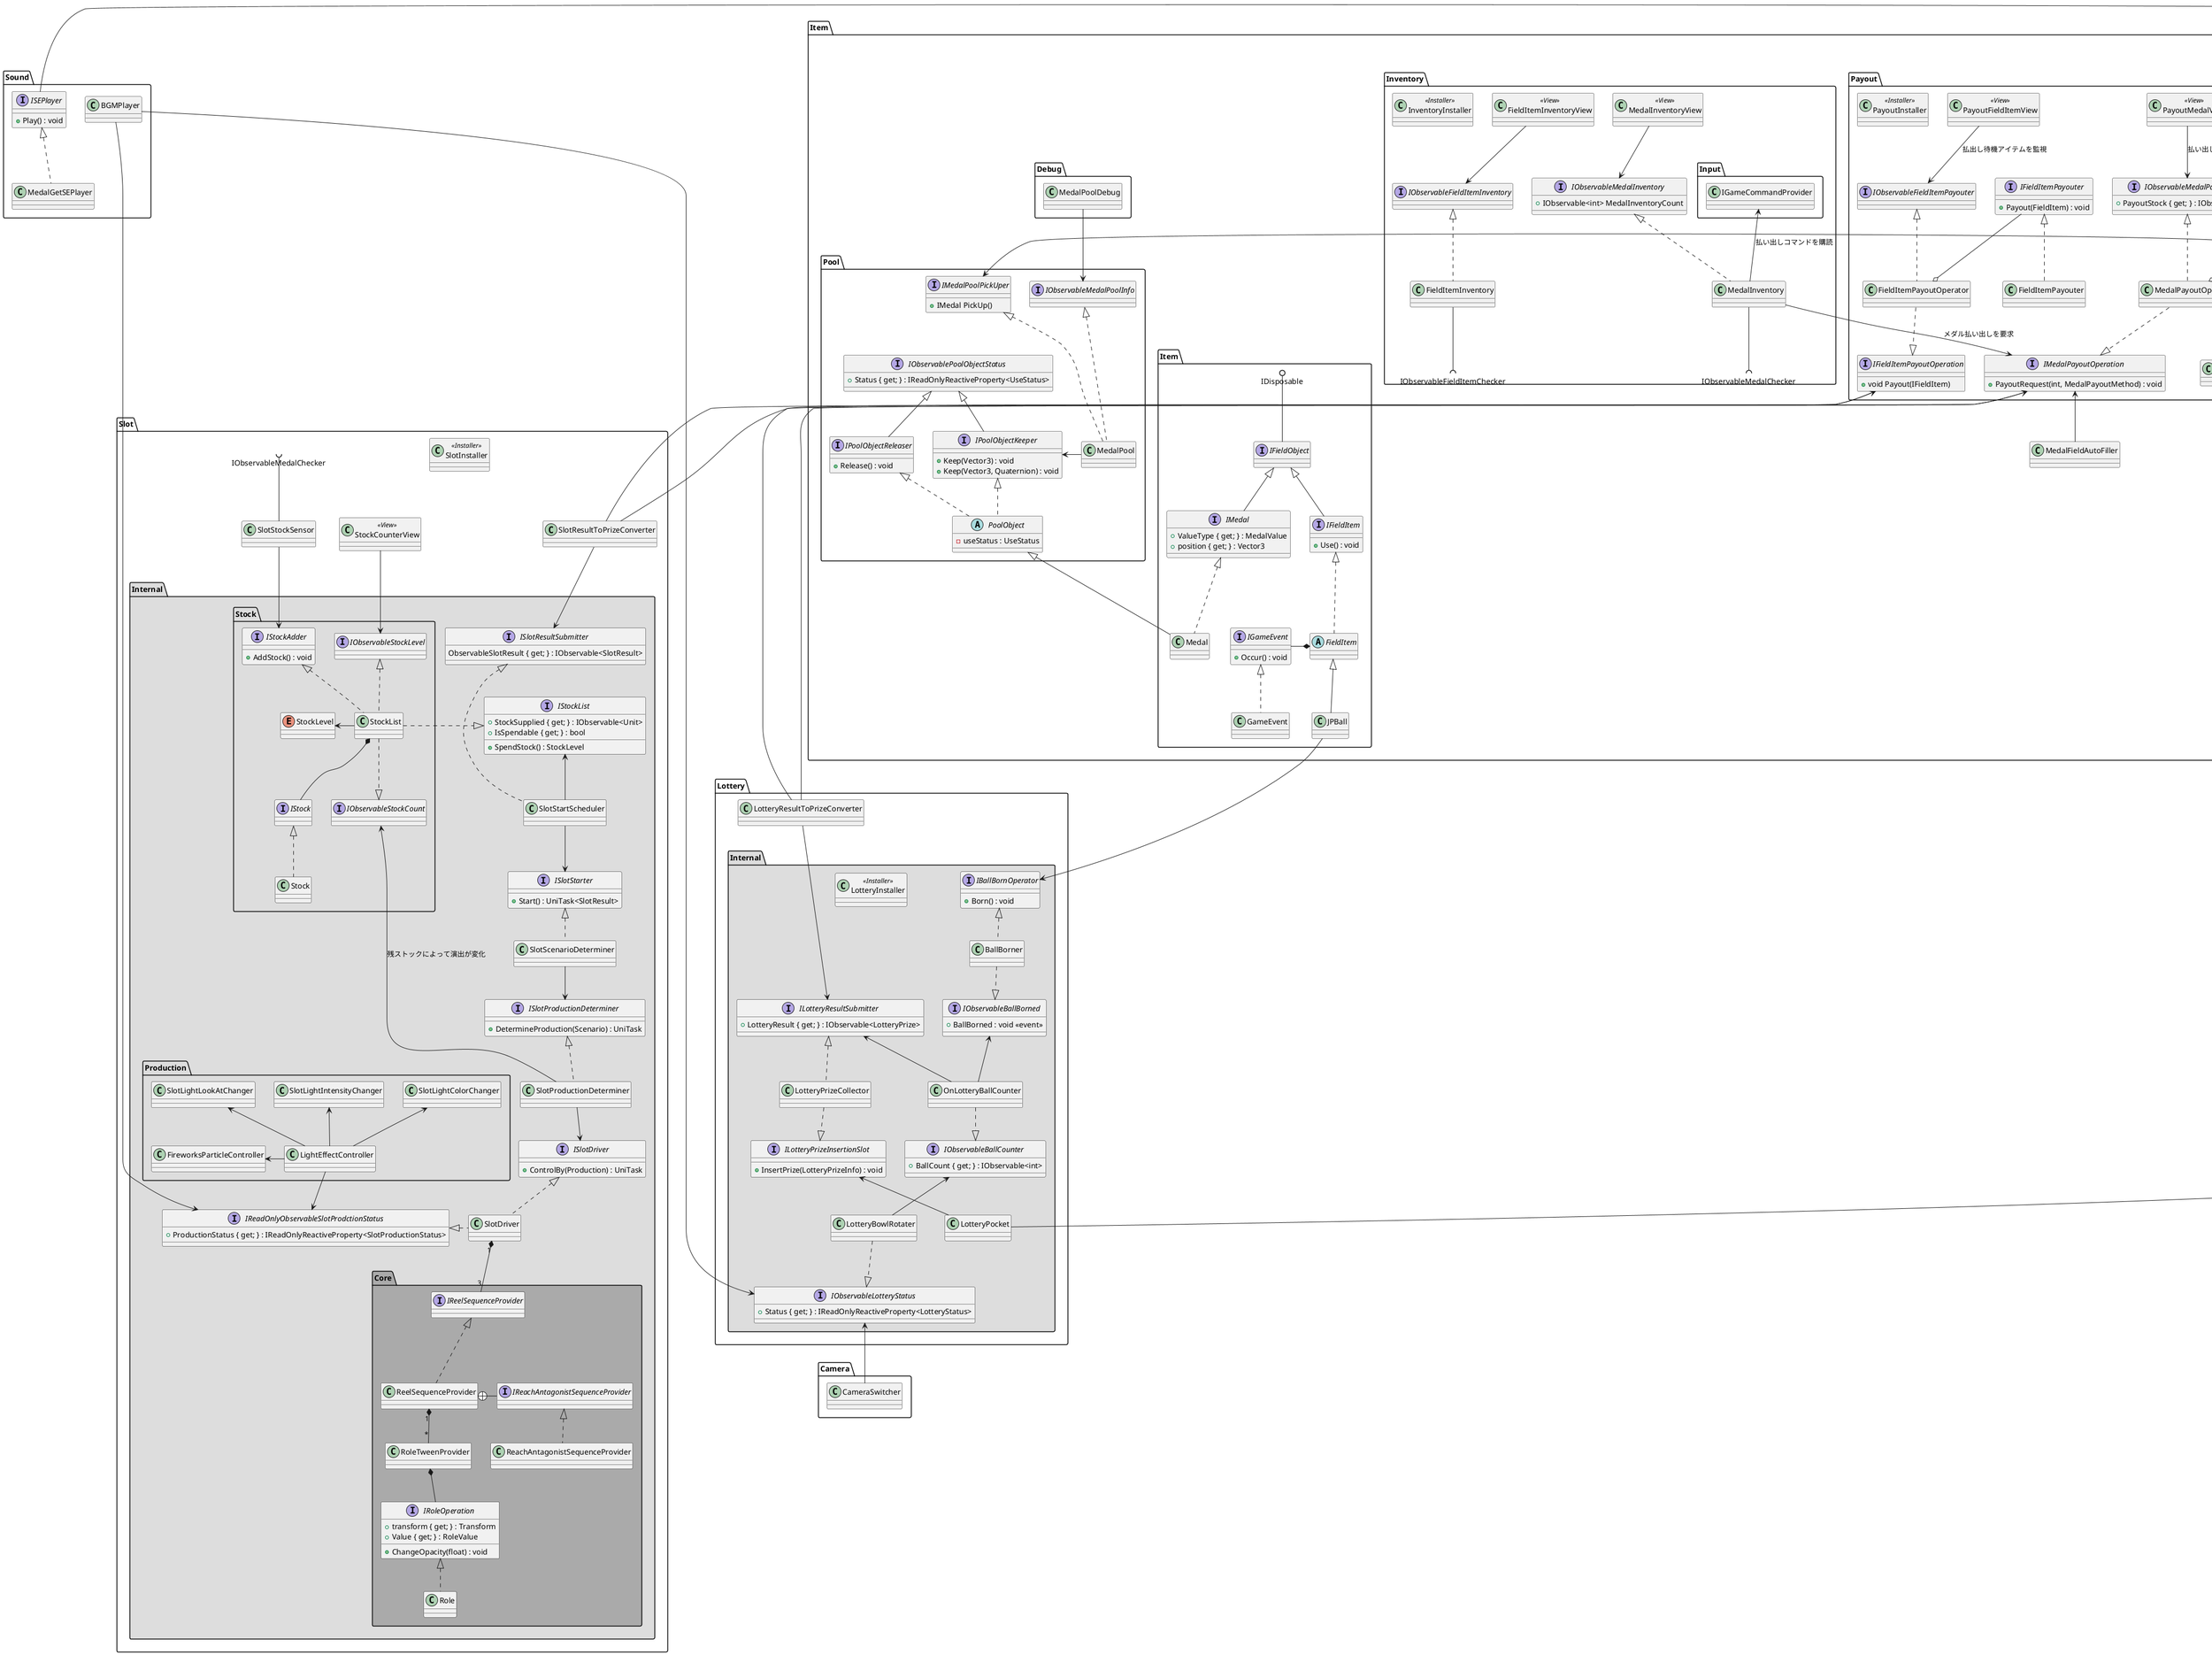 @startuml MedalPusher

namespace Case{
    class PusherMover
}

namespace Item{
    namespace Item{
        interface IFieldItem{
            +Use() : void
        }
        abstract FieldItem
        interface IGameEvent{
            +Occur() : void
        }
        class GameEvent
        IFieldItem <|.. FieldItem
        IGameEvent <|.. GameEvent
        IGameEvent -* FieldItem

        FieldItem <|-- JPBall

        interface IMedal{
            +ValueType { get; } : MedalValue
            +position { get; } : Vector3
        }
        class Medal
        IMedal <|.. Medal

        interface IFieldObject
        IDisposable ()-- IFieldObject
        IFieldObject <|-- IMedal
        IFieldObject <|-- IFieldItem
    }

    namespace Pool{
        interface IPoolObjectReleaser{
            +Release() : void
        }
        interface IPoolObjectKeeper{
            +Keep(Vector3) : void
            +Keep(Vector3, Quaternion) : void
        }
        interface IObservablePoolObjectStatus{
            +Status { get; } : IReadOnlyReactiveProperty<UseStatus>
        }
        abstract PoolObject{
            -useStatus : UseStatus
        }
        
        IObservablePoolObjectStatus <|-- IPoolObjectReleaser
        IObservablePoolObjectStatus <|-- IPoolObjectKeeper
        IPoolObjectReleaser <|.. PoolObject
        IPoolObjectKeeper <|.. PoolObject

        PoolObject <|-- Item.Item.Medal
       

        interface IMedalPoolPickUper{
            +IMedal PickUp()
        }
        interface IObservableMedalPoolInfo
        class MedalPool

        IMedalPoolPickUper <|... MedalPool
        IObservableMedalPoolInfo <|... MedalPool

        IPoolObjectKeeper <- MedalPool
    }
    
    namespace Checker{
        namespace Base #DDDDDD{
            interface IObservableItemChecker<TItem>{
                +Checked { get; } : IObservable<TItem>
            }
            abstract CheckerBase<TItem>{
                #isDisposeOnChecked : bool
                #{abstract}DetectTag { get; } : string
            }
            IObservableItemChecker <|.. CheckerBase
        }

        class MedalChecker
        class FieldItemChecker
        Item.Checker.Base.CheckerBase <|-- MedalChecker
        Item.Checker.Base.CheckerBase <|-- FieldItemChecker
    }
    
    namespace Payout{
        interface IMedalPayoutOperation{
            +PayoutRequest(int, MedalPayoutMethod) : void
        }
        interface IObservableMedalPayoutStock{
            +PayoutStock { get; } : IObservable<int>
        }
        class MedalPayoutOperator
        MedalPayoutOperator ..|> IMedalPayoutOperation
        IObservableMedalPayoutStock <|.. MedalPayoutOperator
        IMedalPayouter --o MedalPayoutOperator

        interface IMedalPayouter{
            +AddPayoutStock(int) : void
            +PayoutStock { get; } : IObservable<int>
        }
        abstract MedalPayouter
        class NormalMedalPayouter
        class ShowerMedalPayouter
        IMedalPayouter <|.. MedalPayouter
        MedalPayouter <|-- NormalMedalPayouter
        MedalPayouter <|-- ShowerMedalPayouter
        MedalPayouter -> Item.Pool.IMedalPoolPickUper

        interface IFieldItemPayouter{
            +Payout(FieldItem) : void
        }
        class FieldItemPayouter
        IFieldItemPayouter <|.. FieldItemPayouter


        interface IObservableFieldItemPayouter{
        }
        interface IFieldItemPayoutOperation{
            +void Payout(IFieldItem)
        }

        class FieldItemPayoutOperator
        FieldItemPayoutOperator ..|> IFieldItemPayoutOperation
        IObservableFieldItemPayouter <|.. FieldItemPayoutOperator
        IFieldItemPayouter --o FieldItemPayoutOperator

        class PayoutMedalView<<View>>
        class PayoutFieldItemView<<View>>
        PayoutMedalView --> IObservableMedalPayoutStock : 払い出しメダル数を監視
        PayoutFieldItemView --> IObservableFieldItemPayouter : 払出し待機アイテムを監視



        class PayoutInstaller<<Installer>>
    }

    'ゲーム開始時のメダル充填
    Item.Payout.IMedalPayoutOperation <-- MedalFieldAutoFiller
    
    namespace Inventory{
        interface IObservableMedalInventory{
            +IObservable<int> MedalInventoryCount
        }
        class MedalInventory
        IObservableMedalInventory <|.. MedalInventory

        interface IObservableFieldItemInventory
        class FieldItemInventory
        IObservableFieldItemInventory <|.. FieldItemInventory

        MedalInventory --(( IObservableMedalChecker
        FieldItemInventory --(( IObservableFieldItemChecker
        Input.IGameCommandProvider <-- MedalInventory : 払い出しコマンドを購読

        class MedalInventoryView<<View>>
        MedalInventoryView --> IObservableMedalInventory
        class FieldItemInventoryView<<View>>
        FieldItemInventoryView --> IObservableFieldItemInventory

        MedalInventory --> Item.Payout.IMedalPayoutOperation : メダル払い出しを要求

        class InventoryInstaller<<Installer>>
    }
}

namespace UnityEngine{
    class Input<<static>>
}

namespace Input #DDDDDD{
    class InputInstaller<<Installer>>

    enum GameCommand
    
    interface IGameCommandProvider{
        +IObservable<GameCommand> InputedCommand { get; }
    }
    class GameCommandProvider
    IGameCommandProvider <|.. GameCommandProvider

    interface IInputProvider
    class UserInputProvider
    IInputProvider <|.. UserInputProvider
    UserInputProvider --> UnityEngine.Input
    GameCommandProvider --> IInputProvider

    interface IKeyConfig
    abstract KeyConfig
    class DefaultKeyConfig

    IKeyConfig <|.. KeyConfig
    KeyConfig <|-up- DefaultKeyConfig
    GameCommand <- KeyConfig

    class KeyConfigProvider<<static>>
    KeyConfigProvider --+ IKeyConfig
    GameCommandProvider -> KeyConfigProvider

    
    
}


namespace Slot {
    class SlotInstaller <<Installer>>

    namespace Internal #DDDDDD{
        namespace Stock{
            interface IStockAdder{
                +AddStock() : void
            }
            IStockAdder <|.. StockList

            interface IObservableStockLevel{

            }
            IObservableStockLevel <|.. StockList

            interface IObservableStockCount
            StockList ..|> IObservableStockCount

            enum StockLevel
            StockList -left> StockLevel

            class StockList

            interface IStock
            class Stock
            IStock <|.. Stock

            StockList *-- IStock
        }
        interface IStockList{
            +StockSupplied { get; } : IObservable<Unit>
            +IsSpendable { get; } : bool
            +SpendStock() : StockLevel
        }
        Slot.Internal.Stock.StockList .|> IStockList
        interface ISlotResultSubmitter{
            ObservableSlotResult { get; } : IObservable<SlotResult>
        }
        class SlotStartScheduler 
        IStockList <-- SlotStartScheduler
        SlotStartScheduler -->  ISlotStarter
        ISlotResultSubmitter <|... SlotStartScheduler

        interface ISlotStarter{
            +Start() : UniTask<SlotResult>
        }
        class SlotScenarioDeterminer 
        ISlotStarter <|.. SlotScenarioDeterminer
        SlotScenarioDeterminer --> ISlotProductionDeterminer

        interface ISlotProductionDeterminer{
            +DetermineProduction(Scenario) : UniTask
        }
        class SlotProductionDeterminer 
        ISlotProductionDeterminer <|.. SlotProductionDeterminer
        SlotProductionDeterminer --> ISlotDriver
        Slot.Internal.Stock.IObservableStockCount <-- SlotProductionDeterminer : 残ストックによって演出が変化

        interface ISlotDriver{
            +ControlBy(Production) : UniTask
        }
        interface IReadOnlyObservableSlotProdctionStatus{
            +ProductionStatus { get; } : IReadOnlyReactiveProperty<SlotProductionStatus>
        }
        class SlotDriver 
        ISlotDriver <|.. SlotDriver
        IReadOnlyObservableSlotProdctionStatus <|. SlotDriver

        namespace Core #AAAAAA{
            class ReelSequenceProvider
            interface IReelSequenceProvider
            IReelSequenceProvider <|.. ReelSequenceProvider
            Slot.Internal.SlotDriver "1"*--"3" IReelSequenceProvider

            class RoleTweenProvider
            ReelSequenceProvider "1"*--"*" RoleTweenProvider
            RoleTweenProvider *-- IRoleOperation

            interface IReachAntagonistSequenceProvider
            class ReachAntagonistSequenceProvider
            IReachAntagonistSequenceProvider <|.. ReachAntagonistSequenceProvider

            ReelSequenceProvider +- IReachAntagonistSequenceProvider

            interface IRoleOperation{
                +transform { get; } : Transform
                +Value { get; } : RoleValue
                +ChangeOpacity(float) : void
            }
            class Role
            IRoleOperation <|.. Role
        }

        namespace Production{
            
            class LightEffectController
            LightEffectController --> Slot.Internal.IReadOnlyObservableSlotProdctionStatus

            class SlotLightColorChanger
            class SlotLightIntensityChanger
            class SlotLightLookAtChanger
            class FireworksParticleController

            SlotLightColorChanger <-- LightEffectController
            SlotLightIntensityChanger <-- LightEffectController
            SlotLightLookAtChanger <-- LightEffectController
            FireworksParticleController <- LightEffectController
        }
    }

    ' namespace Interface{
        class StockCounterView<<View>>
        StockCounterView --> Slot.Internal.Stock.IObservableStockLevel

        class SlotResultToPrizeConverter 
        SlotResultToPrizeConverter --> Slot.Internal.ISlotResultSubmitter
        Item.Payout.IFieldItemPayoutOperation <- SlotResultToPrizeConverter
        Item.Payout.IMedalPayoutOperation <--- SlotResultToPrizeConverter

        class SlotStockSensor 
        SlotStockSensor --> Slot.Internal.Stock.IStockAdder
        IObservableMedalChecker ))-- SlotStockSensor
    ' }
}


namespace Lottery{
    namespace Internal #DDDDDD{
        interface IObservableLotteryStatus{
            +Status { get; } : IReadOnlyReactiveProperty<LotteryStatus>
        }
        class LotteryBowlRotater
        LotteryBowlRotater ..|> IObservableLotteryStatus

        class LotteryPocket
        Item.Checker.Base.CheckerBase <|--left- LotteryPocket

        interface ILotteryResultSubmitter{
            +LotteryResult { get; } : IObservable<LotteryPrize>
        }
        interface ILotteryPrizeInsertionSlot{
            +InsertPrize(LotteryPrizeInfo) : void
        }
        class LotteryPrizeCollector
        LotteryPrizeCollector ..|> ILotteryPrizeInsertionSlot
        ILotteryResultSubmitter <|.. LotteryPrizeCollector

        ILotteryPrizeInsertionSlot <-- LotteryPocket

        interface IBallBornOperator{
            +Born() : void
        }
        interface IObservableBallBorned{
            +BallBorned : void <<event>>
        }
        class BallBorner
        IBallBornOperator <|.. BallBorner
        BallBorner ..|> IObservableBallBorned
        Item.Item.JPBall -----> IBallBornOperator

        interface IObservableBallCounter{
            +BallCount { get; } : IObservable<int>
        }
        class OnLotteryBallCounter
        OnLotteryBallCounter ..|> IObservableBallCounter
        IObservableBallBorned <-- OnLotteryBallCounter
        IObservableBallCounter <-- LotteryBowlRotater
        ILotteryResultSubmitter <-- OnLotteryBallCounter

        class LotteryInstaller<<Installer>>{}
    }
    class LotteryResultToPrizeConverter
    Item.Payout.IFieldItemPayoutOperation <---- LotteryResultToPrizeConverter
    Item.Payout.IMedalPayoutOperation <------ LotteryResultToPrizeConverter
    LotteryResultToPrizeConverter ----> Lottery.Internal.ILotteryResultSubmitter
}

namespace Item.Payout{
    interface IMedalPayoutOperation
    interface IFieldItemPayoutOperation
}

namespace Item.Checker.Base{
    abstract CheckerBase
}

namespace Sound{
    interface ISEPlayer{
        +Play() : void
    }
    class MedalGetSEPlayer
    ISEPlayer <|.. MedalGetSEPlayer

    class BGMPlayer

    ISEPlayer -> Item.Checker.Base.IObservableItemChecker
    BGMPlayer --> Slot.Internal.IReadOnlyObservableSlotProdctionStatus
    BGMPlayer --> Lottery.Internal.IObservableLotteryStatus
}

namespace Camera{
    class CameraSwitcher
    Lottery.Internal.IObservableLotteryStatus <-- CameraSwitcher
}

namespace Item.Debug{
    class MedalPoolDebug

    MedalPoolDebug --> Item.Pool.IObservableMedalPoolInfo
}

class SceneInstaller<<Installer>>

@enduml